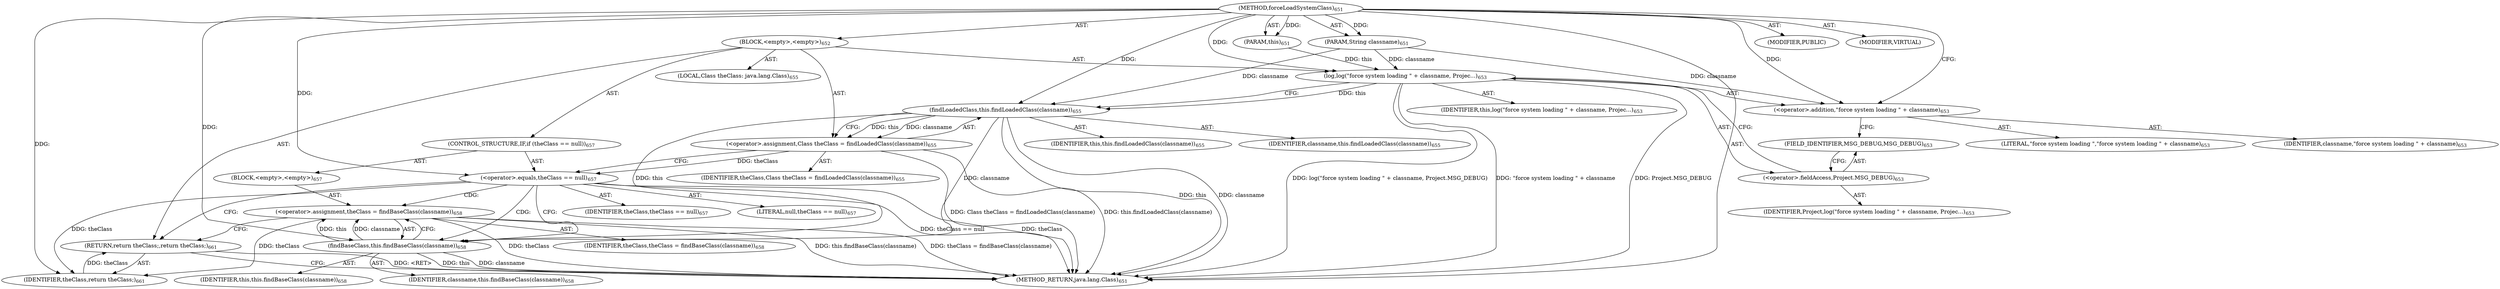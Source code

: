 digraph "forceLoadSystemClass" {  
"111669149720" [label = <(METHOD,forceLoadSystemClass)<SUB>651</SUB>> ]
"115964117004" [label = <(PARAM,this)<SUB>651</SUB>> ]
"115964117055" [label = <(PARAM,String classname)<SUB>651</SUB>> ]
"25769803829" [label = <(BLOCK,&lt;empty&gt;,&lt;empty&gt;)<SUB>652</SUB>> ]
"30064771337" [label = <(log,log(&quot;force system loading &quot; + classname, Projec...)<SUB>653</SUB>> ]
"68719476759" [label = <(IDENTIFIER,this,log(&quot;force system loading &quot; + classname, Projec...)<SUB>653</SUB>> ]
"30064771338" [label = <(&lt;operator&gt;.addition,&quot;force system loading &quot; + classname)<SUB>653</SUB>> ]
"90194313270" [label = <(LITERAL,&quot;force system loading &quot;,&quot;force system loading &quot; + classname)<SUB>653</SUB>> ]
"68719476978" [label = <(IDENTIFIER,classname,&quot;force system loading &quot; + classname)<SUB>653</SUB>> ]
"30064771339" [label = <(&lt;operator&gt;.fieldAccess,Project.MSG_DEBUG)<SUB>653</SUB>> ]
"68719476979" [label = <(IDENTIFIER,Project,log(&quot;force system loading &quot; + classname, Projec...)<SUB>653</SUB>> ]
"55834574930" [label = <(FIELD_IDENTIFIER,MSG_DEBUG,MSG_DEBUG)<SUB>653</SUB>> ]
"94489280529" [label = <(LOCAL,Class theClass: java.lang.Class)<SUB>655</SUB>> ]
"30064771340" [label = <(&lt;operator&gt;.assignment,Class theClass = findLoadedClass(classname))<SUB>655</SUB>> ]
"68719476980" [label = <(IDENTIFIER,theClass,Class theClass = findLoadedClass(classname))<SUB>655</SUB>> ]
"30064771341" [label = <(findLoadedClass,this.findLoadedClass(classname))<SUB>655</SUB>> ]
"68719476760" [label = <(IDENTIFIER,this,this.findLoadedClass(classname))<SUB>655</SUB>> ]
"68719476981" [label = <(IDENTIFIER,classname,this.findLoadedClass(classname))<SUB>655</SUB>> ]
"47244640282" [label = <(CONTROL_STRUCTURE,IF,if (theClass == null))<SUB>657</SUB>> ]
"30064771342" [label = <(&lt;operator&gt;.equals,theClass == null)<SUB>657</SUB>> ]
"68719476982" [label = <(IDENTIFIER,theClass,theClass == null)<SUB>657</SUB>> ]
"90194313271" [label = <(LITERAL,null,theClass == null)<SUB>657</SUB>> ]
"25769803830" [label = <(BLOCK,&lt;empty&gt;,&lt;empty&gt;)<SUB>657</SUB>> ]
"30064771343" [label = <(&lt;operator&gt;.assignment,theClass = findBaseClass(classname))<SUB>658</SUB>> ]
"68719476983" [label = <(IDENTIFIER,theClass,theClass = findBaseClass(classname))<SUB>658</SUB>> ]
"30064771344" [label = <(findBaseClass,this.findBaseClass(classname))<SUB>658</SUB>> ]
"68719476761" [label = <(IDENTIFIER,this,this.findBaseClass(classname))<SUB>658</SUB>> ]
"68719476984" [label = <(IDENTIFIER,classname,this.findBaseClass(classname))<SUB>658</SUB>> ]
"146028888068" [label = <(RETURN,return theClass;,return theClass;)<SUB>661</SUB>> ]
"68719476985" [label = <(IDENTIFIER,theClass,return theClass;)<SUB>661</SUB>> ]
"133143986245" [label = <(MODIFIER,PUBLIC)> ]
"133143986246" [label = <(MODIFIER,VIRTUAL)> ]
"128849018904" [label = <(METHOD_RETURN,java.lang.Class)<SUB>651</SUB>> ]
  "111669149720" -> "115964117004"  [ label = "AST: "] 
  "111669149720" -> "115964117055"  [ label = "AST: "] 
  "111669149720" -> "25769803829"  [ label = "AST: "] 
  "111669149720" -> "133143986245"  [ label = "AST: "] 
  "111669149720" -> "133143986246"  [ label = "AST: "] 
  "111669149720" -> "128849018904"  [ label = "AST: "] 
  "25769803829" -> "30064771337"  [ label = "AST: "] 
  "25769803829" -> "94489280529"  [ label = "AST: "] 
  "25769803829" -> "30064771340"  [ label = "AST: "] 
  "25769803829" -> "47244640282"  [ label = "AST: "] 
  "25769803829" -> "146028888068"  [ label = "AST: "] 
  "30064771337" -> "68719476759"  [ label = "AST: "] 
  "30064771337" -> "30064771338"  [ label = "AST: "] 
  "30064771337" -> "30064771339"  [ label = "AST: "] 
  "30064771338" -> "90194313270"  [ label = "AST: "] 
  "30064771338" -> "68719476978"  [ label = "AST: "] 
  "30064771339" -> "68719476979"  [ label = "AST: "] 
  "30064771339" -> "55834574930"  [ label = "AST: "] 
  "30064771340" -> "68719476980"  [ label = "AST: "] 
  "30064771340" -> "30064771341"  [ label = "AST: "] 
  "30064771341" -> "68719476760"  [ label = "AST: "] 
  "30064771341" -> "68719476981"  [ label = "AST: "] 
  "47244640282" -> "30064771342"  [ label = "AST: "] 
  "47244640282" -> "25769803830"  [ label = "AST: "] 
  "30064771342" -> "68719476982"  [ label = "AST: "] 
  "30064771342" -> "90194313271"  [ label = "AST: "] 
  "25769803830" -> "30064771343"  [ label = "AST: "] 
  "30064771343" -> "68719476983"  [ label = "AST: "] 
  "30064771343" -> "30064771344"  [ label = "AST: "] 
  "30064771344" -> "68719476761"  [ label = "AST: "] 
  "30064771344" -> "68719476984"  [ label = "AST: "] 
  "146028888068" -> "68719476985"  [ label = "AST: "] 
  "30064771337" -> "30064771341"  [ label = "CFG: "] 
  "30064771340" -> "30064771342"  [ label = "CFG: "] 
  "146028888068" -> "128849018904"  [ label = "CFG: "] 
  "30064771338" -> "55834574930"  [ label = "CFG: "] 
  "30064771339" -> "30064771337"  [ label = "CFG: "] 
  "30064771341" -> "30064771340"  [ label = "CFG: "] 
  "30064771342" -> "30064771344"  [ label = "CFG: "] 
  "30064771342" -> "146028888068"  [ label = "CFG: "] 
  "55834574930" -> "30064771339"  [ label = "CFG: "] 
  "30064771343" -> "146028888068"  [ label = "CFG: "] 
  "30064771344" -> "30064771343"  [ label = "CFG: "] 
  "111669149720" -> "30064771338"  [ label = "CFG: "] 
  "146028888068" -> "128849018904"  [ label = "DDG: &lt;RET&gt;"] 
  "30064771337" -> "128849018904"  [ label = "DDG: &quot;force system loading &quot; + classname"] 
  "30064771337" -> "128849018904"  [ label = "DDG: Project.MSG_DEBUG"] 
  "30064771337" -> "128849018904"  [ label = "DDG: log(&quot;force system loading &quot; + classname, Project.MSG_DEBUG)"] 
  "30064771341" -> "128849018904"  [ label = "DDG: this"] 
  "30064771341" -> "128849018904"  [ label = "DDG: classname"] 
  "30064771340" -> "128849018904"  [ label = "DDG: this.findLoadedClass(classname)"] 
  "30064771340" -> "128849018904"  [ label = "DDG: Class theClass = findLoadedClass(classname)"] 
  "30064771342" -> "128849018904"  [ label = "DDG: theClass"] 
  "30064771342" -> "128849018904"  [ label = "DDG: theClass == null"] 
  "30064771343" -> "128849018904"  [ label = "DDG: theClass"] 
  "30064771344" -> "128849018904"  [ label = "DDG: this"] 
  "30064771344" -> "128849018904"  [ label = "DDG: classname"] 
  "30064771343" -> "128849018904"  [ label = "DDG: this.findBaseClass(classname)"] 
  "30064771343" -> "128849018904"  [ label = "DDG: theClass = findBaseClass(classname)"] 
  "111669149720" -> "115964117004"  [ label = "DDG: "] 
  "111669149720" -> "115964117055"  [ label = "DDG: "] 
  "30064771341" -> "30064771340"  [ label = "DDG: this"] 
  "30064771341" -> "30064771340"  [ label = "DDG: classname"] 
  "68719476985" -> "146028888068"  [ label = "DDG: theClass"] 
  "115964117004" -> "30064771337"  [ label = "DDG: this"] 
  "111669149720" -> "30064771337"  [ label = "DDG: "] 
  "115964117055" -> "30064771337"  [ label = "DDG: classname"] 
  "30064771343" -> "68719476985"  [ label = "DDG: theClass"] 
  "30064771342" -> "68719476985"  [ label = "DDG: theClass"] 
  "111669149720" -> "68719476985"  [ label = "DDG: "] 
  "111669149720" -> "30064771338"  [ label = "DDG: "] 
  "115964117055" -> "30064771338"  [ label = "DDG: classname"] 
  "30064771337" -> "30064771341"  [ label = "DDG: this"] 
  "111669149720" -> "30064771341"  [ label = "DDG: "] 
  "115964117055" -> "30064771341"  [ label = "DDG: classname"] 
  "30064771340" -> "30064771342"  [ label = "DDG: theClass"] 
  "111669149720" -> "30064771342"  [ label = "DDG: "] 
  "30064771344" -> "30064771343"  [ label = "DDG: this"] 
  "30064771344" -> "30064771343"  [ label = "DDG: classname"] 
  "30064771341" -> "30064771344"  [ label = "DDG: this"] 
  "111669149720" -> "30064771344"  [ label = "DDG: "] 
  "30064771341" -> "30064771344"  [ label = "DDG: classname"] 
  "30064771342" -> "30064771344"  [ label = "CDG: "] 
  "30064771342" -> "30064771343"  [ label = "CDG: "] 
}
